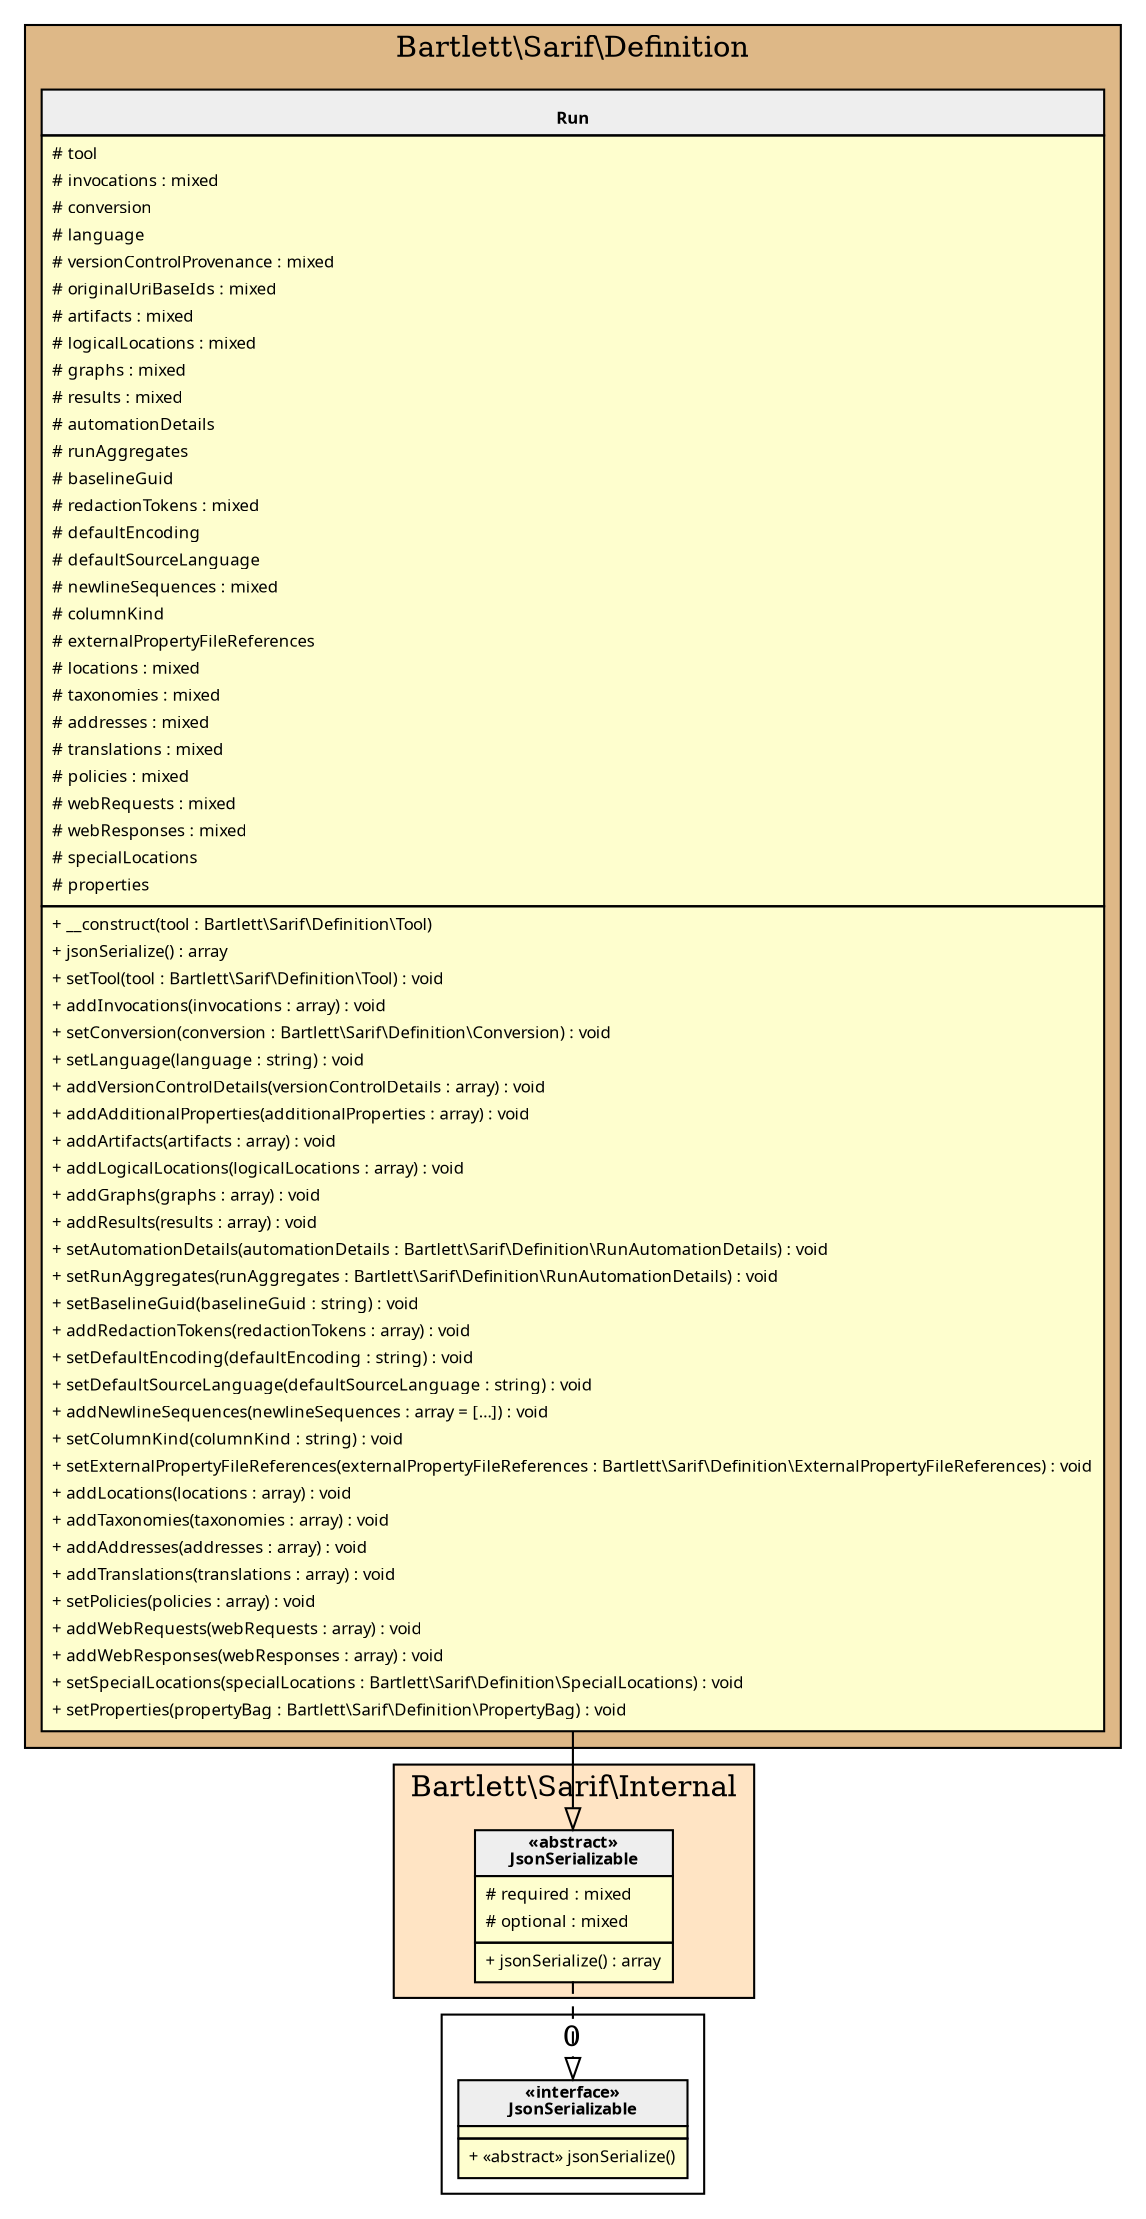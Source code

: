 digraph {
  graph [name="G" overlap="false" rankdir="TB" bgcolor="transparent"]
  node [fontname="Verdana" fontsize=8 shape="none" margin=0 fillcolor="#FEFECE" style="filled"]
  edge [fontname="Verdana" fontsize=8]
  subgraph cluster_0 {
    graph [bgcolor="BurlyWood"]
    label = "Bartlett\\Sarif\\Definition"
    "Bartlett\\Sarif\\Definition\\Run" [shape="none" label=<
<table cellspacing="0" border="0" cellborder="1">
    <tr><td bgcolor="#eeeeee"><b><br/>Run</b></td></tr>
    <tr><td><table border="0" cellspacing="0" cellpadding="2">
    <tr><td align="left"># tool</td></tr>
    <tr><td align="left"># invocations : mixed</td></tr>
    <tr><td align="left"># conversion</td></tr>
    <tr><td align="left"># language</td></tr>
    <tr><td align="left"># versionControlProvenance : mixed</td></tr>
    <tr><td align="left"># originalUriBaseIds : mixed</td></tr>
    <tr><td align="left"># artifacts : mixed</td></tr>
    <tr><td align="left"># logicalLocations : mixed</td></tr>
    <tr><td align="left"># graphs : mixed</td></tr>
    <tr><td align="left"># results : mixed</td></tr>
    <tr><td align="left"># automationDetails</td></tr>
    <tr><td align="left"># runAggregates</td></tr>
    <tr><td align="left"># baselineGuid</td></tr>
    <tr><td align="left"># redactionTokens : mixed</td></tr>
    <tr><td align="left"># defaultEncoding</td></tr>
    <tr><td align="left"># defaultSourceLanguage</td></tr>
    <tr><td align="left"># newlineSequences : mixed</td></tr>
    <tr><td align="left"># columnKind</td></tr>
    <tr><td align="left"># externalPropertyFileReferences</td></tr>
    <tr><td align="left"># locations : mixed</td></tr>
    <tr><td align="left"># taxonomies : mixed</td></tr>
    <tr><td align="left"># addresses : mixed</td></tr>
    <tr><td align="left"># translations : mixed</td></tr>
    <tr><td align="left"># policies : mixed</td></tr>
    <tr><td align="left"># webRequests : mixed</td></tr>
    <tr><td align="left"># webResponses : mixed</td></tr>
    <tr><td align="left"># specialLocations</td></tr>
    <tr><td align="left"># properties</td></tr>
</table></td></tr>
    <tr><td><table border="0" cellspacing="0" cellpadding="2">
    <tr><td align="left">+ __construct(tool : Bartlett\\Sarif\\Definition\\Tool)</td></tr>
    <tr><td align="left">+ jsonSerialize() : array</td></tr>
    <tr><td align="left">+ setTool(tool : Bartlett\\Sarif\\Definition\\Tool) : void</td></tr>
    <tr><td align="left">+ addInvocations(invocations : array) : void</td></tr>
    <tr><td align="left">+ setConversion(conversion : Bartlett\\Sarif\\Definition\\Conversion) : void</td></tr>
    <tr><td align="left">+ setLanguage(language : string) : void</td></tr>
    <tr><td align="left">+ addVersionControlDetails(versionControlDetails : array) : void</td></tr>
    <tr><td align="left">+ addAdditionalProperties(additionalProperties : array) : void</td></tr>
    <tr><td align="left">+ addArtifacts(artifacts : array) : void</td></tr>
    <tr><td align="left">+ addLogicalLocations(logicalLocations : array) : void</td></tr>
    <tr><td align="left">+ addGraphs(graphs : array) : void</td></tr>
    <tr><td align="left">+ addResults(results : array) : void</td></tr>
    <tr><td align="left">+ setAutomationDetails(automationDetails : Bartlett\\Sarif\\Definition\\RunAutomationDetails) : void</td></tr>
    <tr><td align="left">+ setRunAggregates(runAggregates : Bartlett\\Sarif\\Definition\\RunAutomationDetails) : void</td></tr>
    <tr><td align="left">+ setBaselineGuid(baselineGuid : string) : void</td></tr>
    <tr><td align="left">+ addRedactionTokens(redactionTokens : array) : void</td></tr>
    <tr><td align="left">+ setDefaultEncoding(defaultEncoding : string) : void</td></tr>
    <tr><td align="left">+ setDefaultSourceLanguage(defaultSourceLanguage : string) : void</td></tr>
    <tr><td align="left">+ addNewlineSequences(newlineSequences : array = […]) : void</td></tr>
    <tr><td align="left">+ setColumnKind(columnKind : string) : void</td></tr>
    <tr><td align="left">+ setExternalPropertyFileReferences(externalPropertyFileReferences : Bartlett\\Sarif\\Definition\\ExternalPropertyFileReferences) : void</td></tr>
    <tr><td align="left">+ addLocations(locations : array) : void</td></tr>
    <tr><td align="left">+ addTaxonomies(taxonomies : array) : void</td></tr>
    <tr><td align="left">+ addAddresses(addresses : array) : void</td></tr>
    <tr><td align="left">+ addTranslations(translations : array) : void</td></tr>
    <tr><td align="left">+ setPolicies(policies : array) : void</td></tr>
    <tr><td align="left">+ addWebRequests(webRequests : array) : void</td></tr>
    <tr><td align="left">+ addWebResponses(webResponses : array) : void</td></tr>
    <tr><td align="left">+ setSpecialLocations(specialLocations : Bartlett\\Sarif\\Definition\\SpecialLocations) : void</td></tr>
    <tr><td align="left">+ setProperties(propertyBag : Bartlett\\Sarif\\Definition\\PropertyBag) : void</td></tr>
</table></td></tr>
</table>>]
  }
  subgraph cluster_1 {
    graph [bgcolor="Bisque"]
    label = "Bartlett\\Sarif\\Internal"
    "Bartlett\\Sarif\\Internal\\JsonSerializable" [shape="none" label=<
<table cellspacing="0" border="0" cellborder="1">
    <tr><td bgcolor="#eeeeee"><b>«abstract»<br/>JsonSerializable</b></td></tr>
    <tr><td><table border="0" cellspacing="0" cellpadding="2">
    <tr><td align="left"># required : mixed</td></tr>
    <tr><td align="left"># optional : mixed</td></tr>
</table></td></tr>
    <tr><td><table border="0" cellspacing="0" cellpadding="2">
    <tr><td align="left">+ jsonSerialize() : array</td></tr>
</table></td></tr>
</table>>]
  }
  subgraph cluster_2 {
    label = 0
    "JsonSerializable" [shape="none" label=<
<table cellspacing="0" border="0" cellborder="1">
    <tr><td bgcolor="#eeeeee"><b>«interface»<br/>JsonSerializable</b></td></tr>
    <tr><td></td></tr>
    <tr><td><table border="0" cellspacing="0" cellpadding="2">
    <tr><td align="left">+ «abstract» jsonSerialize()</td></tr>
</table></td></tr>
</table>>]
  }
  "Bartlett\\Sarif\\Internal\\JsonSerializable" -> "JsonSerializable" [arrowhead="empty" style="dashed"]
  "Bartlett\\Sarif\\Definition\\Run" -> "Bartlett\\Sarif\\Internal\\JsonSerializable" [arrowhead="empty" style="filled"]
}
